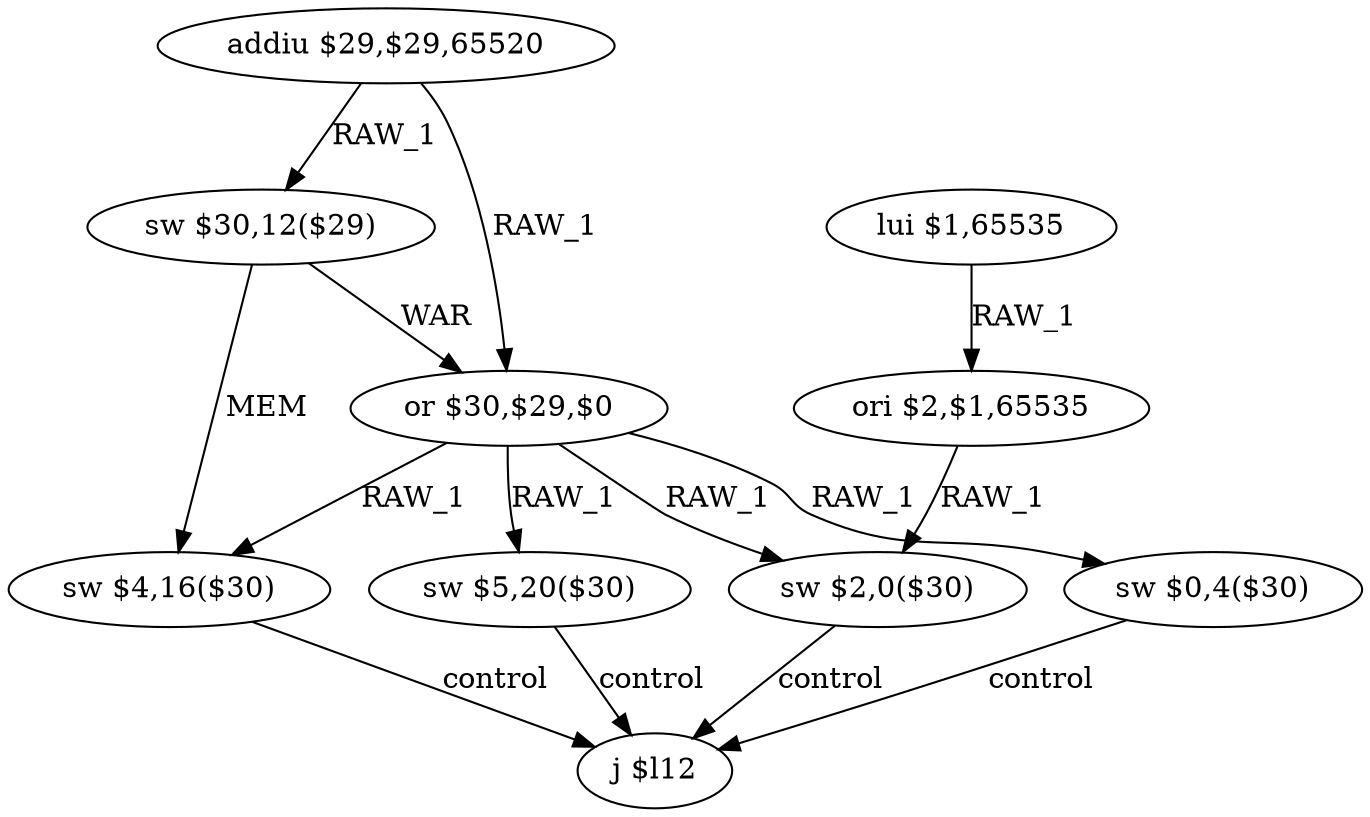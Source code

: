 digraph G1 {
node [shape = ellipse];
i0 [label = "addiu $29,$29,65520"] ;
i0 ->  i1 [label= "RAW_1"];
i0 ->  i2 [label= "RAW_1"];
i1 [label = "sw $30,12($29)"] ;
i1 ->  i2 [label= "WAR"];
i1 ->  i3 [label= "MEM"];
i2 [label = "or $30,$29,$0"] ;
i2 ->  i3 [label= "RAW_1"];
i2 ->  i4 [label= "RAW_1"];
i2 ->  i7 [label= "RAW_1"];
i2 ->  i8 [label= "RAW_1"];
i3 [label = "sw $4,16($30)"] ;
i3 ->  i9 [label= "control"];
i9 [label = "j $l12"] ;
i4 [label = "sw $5,20($30)"] ;
i4 ->  i9 [label= "control"];
i7 [label = "sw $2,0($30)"] ;
i7 ->  i9 [label= "control"];
i8 [label = "sw $0,4($30)"] ;
i8 ->  i9 [label= "control"];
i5 [label = "lui $1,65535"] ;
i5 ->  i6 [label= "RAW_1"];
i6 [label = "ori $2,$1,65535"] ;
i6 ->  i7 [label= "RAW_1"];
}
